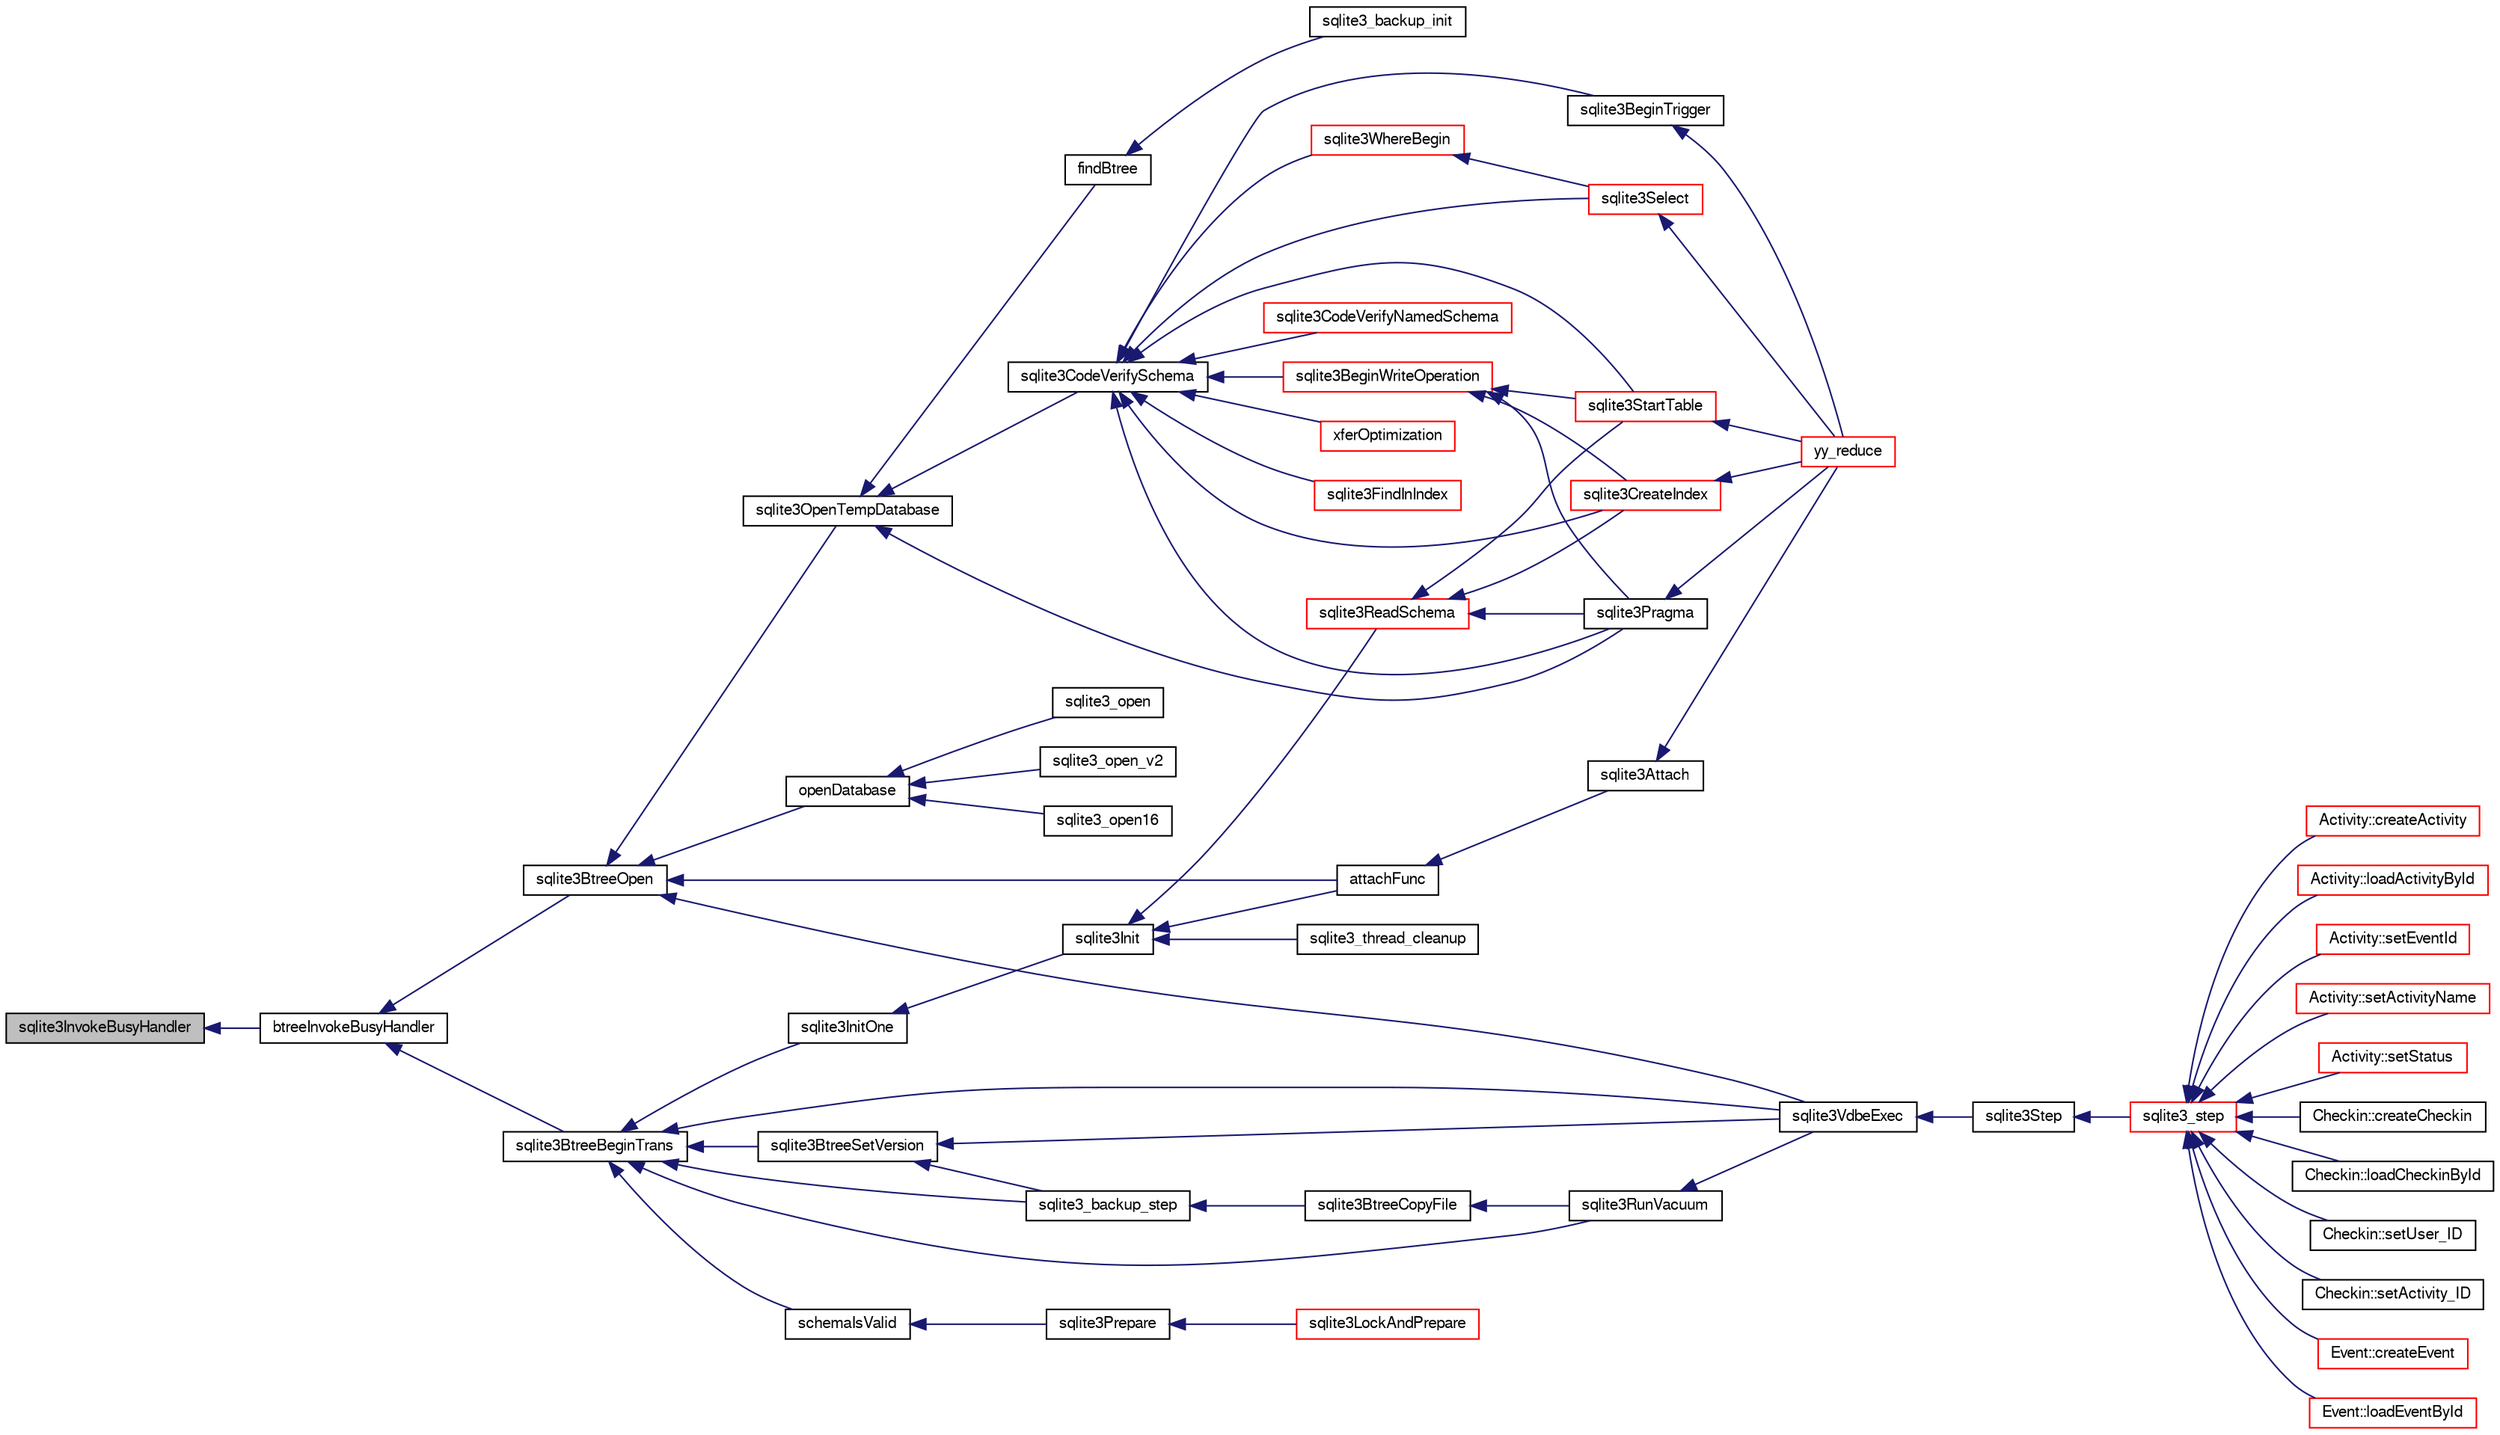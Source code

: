 digraph "sqlite3InvokeBusyHandler"
{
  edge [fontname="FreeSans",fontsize="10",labelfontname="FreeSans",labelfontsize="10"];
  node [fontname="FreeSans",fontsize="10",shape=record];
  rankdir="LR";
  Node570203 [label="sqlite3InvokeBusyHandler",height=0.2,width=0.4,color="black", fillcolor="grey75", style="filled", fontcolor="black"];
  Node570203 -> Node570204 [dir="back",color="midnightblue",fontsize="10",style="solid",fontname="FreeSans"];
  Node570204 [label="btreeInvokeBusyHandler",height=0.2,width=0.4,color="black", fillcolor="white", style="filled",URL="$sqlite3_8c.html#a15058f7fc35aedcd18a3fc5067c10b9c"];
  Node570204 -> Node570205 [dir="back",color="midnightblue",fontsize="10",style="solid",fontname="FreeSans"];
  Node570205 [label="sqlite3BtreeOpen",height=0.2,width=0.4,color="black", fillcolor="white", style="filled",URL="$sqlite3_8c.html#a13dcb44dc34af6ce9d38de9c5aa975f9"];
  Node570205 -> Node570206 [dir="back",color="midnightblue",fontsize="10",style="solid",fontname="FreeSans"];
  Node570206 [label="sqlite3VdbeExec",height=0.2,width=0.4,color="black", fillcolor="white", style="filled",URL="$sqlite3_8c.html#a8ce40a614bdc56719c4d642b1e4dfb21"];
  Node570206 -> Node570207 [dir="back",color="midnightblue",fontsize="10",style="solid",fontname="FreeSans"];
  Node570207 [label="sqlite3Step",height=0.2,width=0.4,color="black", fillcolor="white", style="filled",URL="$sqlite3_8c.html#a3f2872e873e2758a4beedad1d5113554"];
  Node570207 -> Node570208 [dir="back",color="midnightblue",fontsize="10",style="solid",fontname="FreeSans"];
  Node570208 [label="sqlite3_step",height=0.2,width=0.4,color="red", fillcolor="white", style="filled",URL="$sqlite3_8h.html#ac1e491ce36b7471eb28387f7d3c74334"];
  Node570208 -> Node570209 [dir="back",color="midnightblue",fontsize="10",style="solid",fontname="FreeSans"];
  Node570209 [label="Activity::createActivity",height=0.2,width=0.4,color="red", fillcolor="white", style="filled",URL="$classActivity.html#a813cc5e52c14ab49b39014c134e3425b"];
  Node570208 -> Node570212 [dir="back",color="midnightblue",fontsize="10",style="solid",fontname="FreeSans"];
  Node570212 [label="Activity::loadActivityById",height=0.2,width=0.4,color="red", fillcolor="white", style="filled",URL="$classActivity.html#abe4ffb4f08a47212ebf9013259d9e7fd"];
  Node570208 -> Node570214 [dir="back",color="midnightblue",fontsize="10",style="solid",fontname="FreeSans"];
  Node570214 [label="Activity::setEventId",height=0.2,width=0.4,color="red", fillcolor="white", style="filled",URL="$classActivity.html#adb1d0fd0d08f473e068f0a4086bfa9ca"];
  Node570208 -> Node570215 [dir="back",color="midnightblue",fontsize="10",style="solid",fontname="FreeSans"];
  Node570215 [label="Activity::setActivityName",height=0.2,width=0.4,color="red", fillcolor="white", style="filled",URL="$classActivity.html#a62dc3737b33915a36086f9dd26d16a81"];
  Node570208 -> Node570216 [dir="back",color="midnightblue",fontsize="10",style="solid",fontname="FreeSans"];
  Node570216 [label="Activity::setStatus",height=0.2,width=0.4,color="red", fillcolor="white", style="filled",URL="$classActivity.html#af618135a7738f4d2a7ee147a8ef912ea"];
  Node570208 -> Node570217 [dir="back",color="midnightblue",fontsize="10",style="solid",fontname="FreeSans"];
  Node570217 [label="Checkin::createCheckin",height=0.2,width=0.4,color="black", fillcolor="white", style="filled",URL="$classCheckin.html#a4e40acdf7fff0e607f6de4f24f3a163c"];
  Node570208 -> Node570218 [dir="back",color="midnightblue",fontsize="10",style="solid",fontname="FreeSans"];
  Node570218 [label="Checkin::loadCheckinById",height=0.2,width=0.4,color="black", fillcolor="white", style="filled",URL="$classCheckin.html#a3461f70ea6c68475225f2a07f78a21e0"];
  Node570208 -> Node570219 [dir="back",color="midnightblue",fontsize="10",style="solid",fontname="FreeSans"];
  Node570219 [label="Checkin::setUser_ID",height=0.2,width=0.4,color="black", fillcolor="white", style="filled",URL="$classCheckin.html#a76ab640f4f912876dbebf183db5359c6"];
  Node570208 -> Node570220 [dir="back",color="midnightblue",fontsize="10",style="solid",fontname="FreeSans"];
  Node570220 [label="Checkin::setActivity_ID",height=0.2,width=0.4,color="black", fillcolor="white", style="filled",URL="$classCheckin.html#ab2ff3ec2604ec73a42af25874a00b232"];
  Node570208 -> Node570221 [dir="back",color="midnightblue",fontsize="10",style="solid",fontname="FreeSans"];
  Node570221 [label="Event::createEvent",height=0.2,width=0.4,color="red", fillcolor="white", style="filled",URL="$classEvent.html#a77adb9f4a46ffb32c2d931f0691f5903"];
  Node570208 -> Node570222 [dir="back",color="midnightblue",fontsize="10",style="solid",fontname="FreeSans"];
  Node570222 [label="Event::loadEventById",height=0.2,width=0.4,color="red", fillcolor="white", style="filled",URL="$classEvent.html#afa66cea33f722dbeecb69cc98fdea055"];
  Node570205 -> Node570234 [dir="back",color="midnightblue",fontsize="10",style="solid",fontname="FreeSans"];
  Node570234 [label="attachFunc",height=0.2,width=0.4,color="black", fillcolor="white", style="filled",URL="$sqlite3_8c.html#a69cb751a7da501b9a0aa37e0d7c3eaf7"];
  Node570234 -> Node570235 [dir="back",color="midnightblue",fontsize="10",style="solid",fontname="FreeSans"];
  Node570235 [label="sqlite3Attach",height=0.2,width=0.4,color="black", fillcolor="white", style="filled",URL="$sqlite3_8c.html#ae0907fe0b43cc1b4c7e6a16213e8546f"];
  Node570235 -> Node570236 [dir="back",color="midnightblue",fontsize="10",style="solid",fontname="FreeSans"];
  Node570236 [label="yy_reduce",height=0.2,width=0.4,color="red", fillcolor="white", style="filled",URL="$sqlite3_8c.html#a7c419a9b25711c666a9a2449ef377f14"];
  Node570205 -> Node570467 [dir="back",color="midnightblue",fontsize="10",style="solid",fontname="FreeSans"];
  Node570467 [label="sqlite3OpenTempDatabase",height=0.2,width=0.4,color="black", fillcolor="white", style="filled",URL="$sqlite3_8c.html#aaf3088380b731428b72d3b5777f93755"];
  Node570467 -> Node570411 [dir="back",color="midnightblue",fontsize="10",style="solid",fontname="FreeSans"];
  Node570411 [label="findBtree",height=0.2,width=0.4,color="black", fillcolor="white", style="filled",URL="$sqlite3_8c.html#ab4ee5743b77efd7f8832bf0b9315f973"];
  Node570411 -> Node570412 [dir="back",color="midnightblue",fontsize="10",style="solid",fontname="FreeSans"];
  Node570412 [label="sqlite3_backup_init",height=0.2,width=0.4,color="black", fillcolor="white", style="filled",URL="$sqlite3_8h.html#a9c9aa9e8edeb9910d93148a6621c1097"];
  Node570467 -> Node570468 [dir="back",color="midnightblue",fontsize="10",style="solid",fontname="FreeSans"];
  Node570468 [label="sqlite3CodeVerifySchema",height=0.2,width=0.4,color="black", fillcolor="white", style="filled",URL="$sqlite3_8c.html#ad9d8708d96f8416ec59ebf41c57000f9"];
  Node570468 -> Node570287 [dir="back",color="midnightblue",fontsize="10",style="solid",fontname="FreeSans"];
  Node570287 [label="sqlite3FindInIndex",height=0.2,width=0.4,color="red", fillcolor="white", style="filled",URL="$sqlite3_8c.html#af7d8c56ab0231f44bb5f87b3fafeffb2"];
  Node570468 -> Node570328 [dir="back",color="midnightblue",fontsize="10",style="solid",fontname="FreeSans"];
  Node570328 [label="sqlite3StartTable",height=0.2,width=0.4,color="red", fillcolor="white", style="filled",URL="$sqlite3_8c.html#af49b4395f39d9078a0dda2484c183012"];
  Node570328 -> Node570236 [dir="back",color="midnightblue",fontsize="10",style="solid",fontname="FreeSans"];
  Node570468 -> Node570245 [dir="back",color="midnightblue",fontsize="10",style="solid",fontname="FreeSans"];
  Node570245 [label="sqlite3CreateIndex",height=0.2,width=0.4,color="red", fillcolor="white", style="filled",URL="$sqlite3_8c.html#a8dbe5e590ab6c58a8c45f34f7c81e825"];
  Node570245 -> Node570236 [dir="back",color="midnightblue",fontsize="10",style="solid",fontname="FreeSans"];
  Node570468 -> Node570469 [dir="back",color="midnightblue",fontsize="10",style="solid",fontname="FreeSans"];
  Node570469 [label="sqlite3CodeVerifyNamedSchema",height=0.2,width=0.4,color="red", fillcolor="white", style="filled",URL="$sqlite3_8c.html#a30331e33b8e462cbe3aa83c8bddb8c0e"];
  Node570468 -> Node570470 [dir="back",color="midnightblue",fontsize="10",style="solid",fontname="FreeSans"];
  Node570470 [label="sqlite3BeginWriteOperation",height=0.2,width=0.4,color="red", fillcolor="white", style="filled",URL="$sqlite3_8c.html#a21b1b811bbe305f922244f8913c87f10"];
  Node570470 -> Node570328 [dir="back",color="midnightblue",fontsize="10",style="solid",fontname="FreeSans"];
  Node570470 -> Node570245 [dir="back",color="midnightblue",fontsize="10",style="solid",fontname="FreeSans"];
  Node570470 -> Node570284 [dir="back",color="midnightblue",fontsize="10",style="solid",fontname="FreeSans"];
  Node570284 [label="sqlite3Pragma",height=0.2,width=0.4,color="black", fillcolor="white", style="filled",URL="$sqlite3_8c.html#a111391370f58f8e6a6eca51fd34d62ed"];
  Node570284 -> Node570236 [dir="back",color="midnightblue",fontsize="10",style="solid",fontname="FreeSans"];
  Node570468 -> Node570265 [dir="back",color="midnightblue",fontsize="10",style="solid",fontname="FreeSans"];
  Node570265 [label="xferOptimization",height=0.2,width=0.4,color="red", fillcolor="white", style="filled",URL="$sqlite3_8c.html#ae85c90f7d064fe83f4ed930e708855d2"];
  Node570468 -> Node570284 [dir="back",color="midnightblue",fontsize="10",style="solid",fontname="FreeSans"];
  Node570468 -> Node570285 [dir="back",color="midnightblue",fontsize="10",style="solid",fontname="FreeSans"];
  Node570285 [label="sqlite3Select",height=0.2,width=0.4,color="red", fillcolor="white", style="filled",URL="$sqlite3_8c.html#a2465ee8c956209ba4b272477b7c21a45"];
  Node570285 -> Node570236 [dir="back",color="midnightblue",fontsize="10",style="solid",fontname="FreeSans"];
  Node570468 -> Node570264 [dir="back",color="midnightblue",fontsize="10",style="solid",fontname="FreeSans"];
  Node570264 [label="sqlite3BeginTrigger",height=0.2,width=0.4,color="black", fillcolor="white", style="filled",URL="$sqlite3_8c.html#ac20a731dbd52edec68a09962c7f39a4c"];
  Node570264 -> Node570236 [dir="back",color="midnightblue",fontsize="10",style="solid",fontname="FreeSans"];
  Node570468 -> Node570301 [dir="back",color="midnightblue",fontsize="10",style="solid",fontname="FreeSans"];
  Node570301 [label="sqlite3WhereBegin",height=0.2,width=0.4,color="red", fillcolor="white", style="filled",URL="$sqlite3_8c.html#acad049f5c9a96a8118cffd5e5ce89f7c"];
  Node570301 -> Node570285 [dir="back",color="midnightblue",fontsize="10",style="solid",fontname="FreeSans"];
  Node570467 -> Node570284 [dir="back",color="midnightblue",fontsize="10",style="solid",fontname="FreeSans"];
  Node570205 -> Node570441 [dir="back",color="midnightblue",fontsize="10",style="solid",fontname="FreeSans"];
  Node570441 [label="openDatabase",height=0.2,width=0.4,color="black", fillcolor="white", style="filled",URL="$sqlite3_8c.html#a6a9c3bc3a64234e863413f41db473758"];
  Node570441 -> Node570442 [dir="back",color="midnightblue",fontsize="10",style="solid",fontname="FreeSans"];
  Node570442 [label="sqlite3_open",height=0.2,width=0.4,color="black", fillcolor="white", style="filled",URL="$sqlite3_8h.html#a97ba966ed1acc38409786258268f5f71"];
  Node570441 -> Node570443 [dir="back",color="midnightblue",fontsize="10",style="solid",fontname="FreeSans"];
  Node570443 [label="sqlite3_open_v2",height=0.2,width=0.4,color="black", fillcolor="white", style="filled",URL="$sqlite3_8h.html#a140fe275b6975dc867cea50a65a217c4"];
  Node570441 -> Node570444 [dir="back",color="midnightblue",fontsize="10",style="solid",fontname="FreeSans"];
  Node570444 [label="sqlite3_open16",height=0.2,width=0.4,color="black", fillcolor="white", style="filled",URL="$sqlite3_8h.html#adbc401bb96713f32e553db32f6f3ca33"];
  Node570204 -> Node570472 [dir="back",color="midnightblue",fontsize="10",style="solid",fontname="FreeSans"];
  Node570472 [label="sqlite3BtreeBeginTrans",height=0.2,width=0.4,color="black", fillcolor="white", style="filled",URL="$sqlite3_8c.html#a52d6706df15c67c22aa7d0e290c16bf5"];
  Node570472 -> Node570473 [dir="back",color="midnightblue",fontsize="10",style="solid",fontname="FreeSans"];
  Node570473 [label="sqlite3BtreeSetVersion",height=0.2,width=0.4,color="black", fillcolor="white", style="filled",URL="$sqlite3_8c.html#a2db3061b5c557699a47415ca0342ba01"];
  Node570473 -> Node570419 [dir="back",color="midnightblue",fontsize="10",style="solid",fontname="FreeSans"];
  Node570419 [label="sqlite3_backup_step",height=0.2,width=0.4,color="black", fillcolor="white", style="filled",URL="$sqlite3_8h.html#a1699b75e98d082eebc465a9e64c35269"];
  Node570419 -> Node570420 [dir="back",color="midnightblue",fontsize="10",style="solid",fontname="FreeSans"];
  Node570420 [label="sqlite3BtreeCopyFile",height=0.2,width=0.4,color="black", fillcolor="white", style="filled",URL="$sqlite3_8c.html#a4d9e19a79f0d5c1dfcef0bd137ae83f9"];
  Node570420 -> Node570392 [dir="back",color="midnightblue",fontsize="10",style="solid",fontname="FreeSans"];
  Node570392 [label="sqlite3RunVacuum",height=0.2,width=0.4,color="black", fillcolor="white", style="filled",URL="$sqlite3_8c.html#a5e83ddc7b3e7e8e79ad5d1fc92de1d2f"];
  Node570392 -> Node570206 [dir="back",color="midnightblue",fontsize="10",style="solid",fontname="FreeSans"];
  Node570473 -> Node570206 [dir="back",color="midnightblue",fontsize="10",style="solid",fontname="FreeSans"];
  Node570472 -> Node570419 [dir="back",color="midnightblue",fontsize="10",style="solid",fontname="FreeSans"];
  Node570472 -> Node570206 [dir="back",color="midnightblue",fontsize="10",style="solid",fontname="FreeSans"];
  Node570472 -> Node570232 [dir="back",color="midnightblue",fontsize="10",style="solid",fontname="FreeSans"];
  Node570232 [label="sqlite3InitOne",height=0.2,width=0.4,color="black", fillcolor="white", style="filled",URL="$sqlite3_8c.html#ac4318b25df65269906b0379251fe9b85"];
  Node570232 -> Node570233 [dir="back",color="midnightblue",fontsize="10",style="solid",fontname="FreeSans"];
  Node570233 [label="sqlite3Init",height=0.2,width=0.4,color="black", fillcolor="white", style="filled",URL="$sqlite3_8c.html#aed74e3dc765631a833f522f425ff5a48"];
  Node570233 -> Node570234 [dir="back",color="midnightblue",fontsize="10",style="solid",fontname="FreeSans"];
  Node570233 -> Node570238 [dir="back",color="midnightblue",fontsize="10",style="solid",fontname="FreeSans"];
  Node570238 [label="sqlite3ReadSchema",height=0.2,width=0.4,color="red", fillcolor="white", style="filled",URL="$sqlite3_8c.html#ac41a97f30334f7d35b2b5713097eca90"];
  Node570238 -> Node570328 [dir="back",color="midnightblue",fontsize="10",style="solid",fontname="FreeSans"];
  Node570238 -> Node570245 [dir="back",color="midnightblue",fontsize="10",style="solid",fontname="FreeSans"];
  Node570238 -> Node570284 [dir="back",color="midnightblue",fontsize="10",style="solid",fontname="FreeSans"];
  Node570233 -> Node570332 [dir="back",color="midnightblue",fontsize="10",style="solid",fontname="FreeSans"];
  Node570332 [label="sqlite3_thread_cleanup",height=0.2,width=0.4,color="black", fillcolor="white", style="filled",URL="$sqlite3_8h.html#a34980c829db84f02e1a1599063469f06"];
  Node570472 -> Node570417 [dir="back",color="midnightblue",fontsize="10",style="solid",fontname="FreeSans"];
  Node570417 [label="schemaIsValid",height=0.2,width=0.4,color="black", fillcolor="white", style="filled",URL="$sqlite3_8c.html#a7c466fe28e7ca6f46b8bf72c46d9738d"];
  Node570417 -> Node570385 [dir="back",color="midnightblue",fontsize="10",style="solid",fontname="FreeSans"];
  Node570385 [label="sqlite3Prepare",height=0.2,width=0.4,color="black", fillcolor="white", style="filled",URL="$sqlite3_8c.html#acb25890858d0bf4b12eb7aae569f0c7b"];
  Node570385 -> Node570386 [dir="back",color="midnightblue",fontsize="10",style="solid",fontname="FreeSans"];
  Node570386 [label="sqlite3LockAndPrepare",height=0.2,width=0.4,color="red", fillcolor="white", style="filled",URL="$sqlite3_8c.html#a5db1ec5589aa2b02c6d979211a8789bd"];
  Node570472 -> Node570392 [dir="back",color="midnightblue",fontsize="10",style="solid",fontname="FreeSans"];
}
